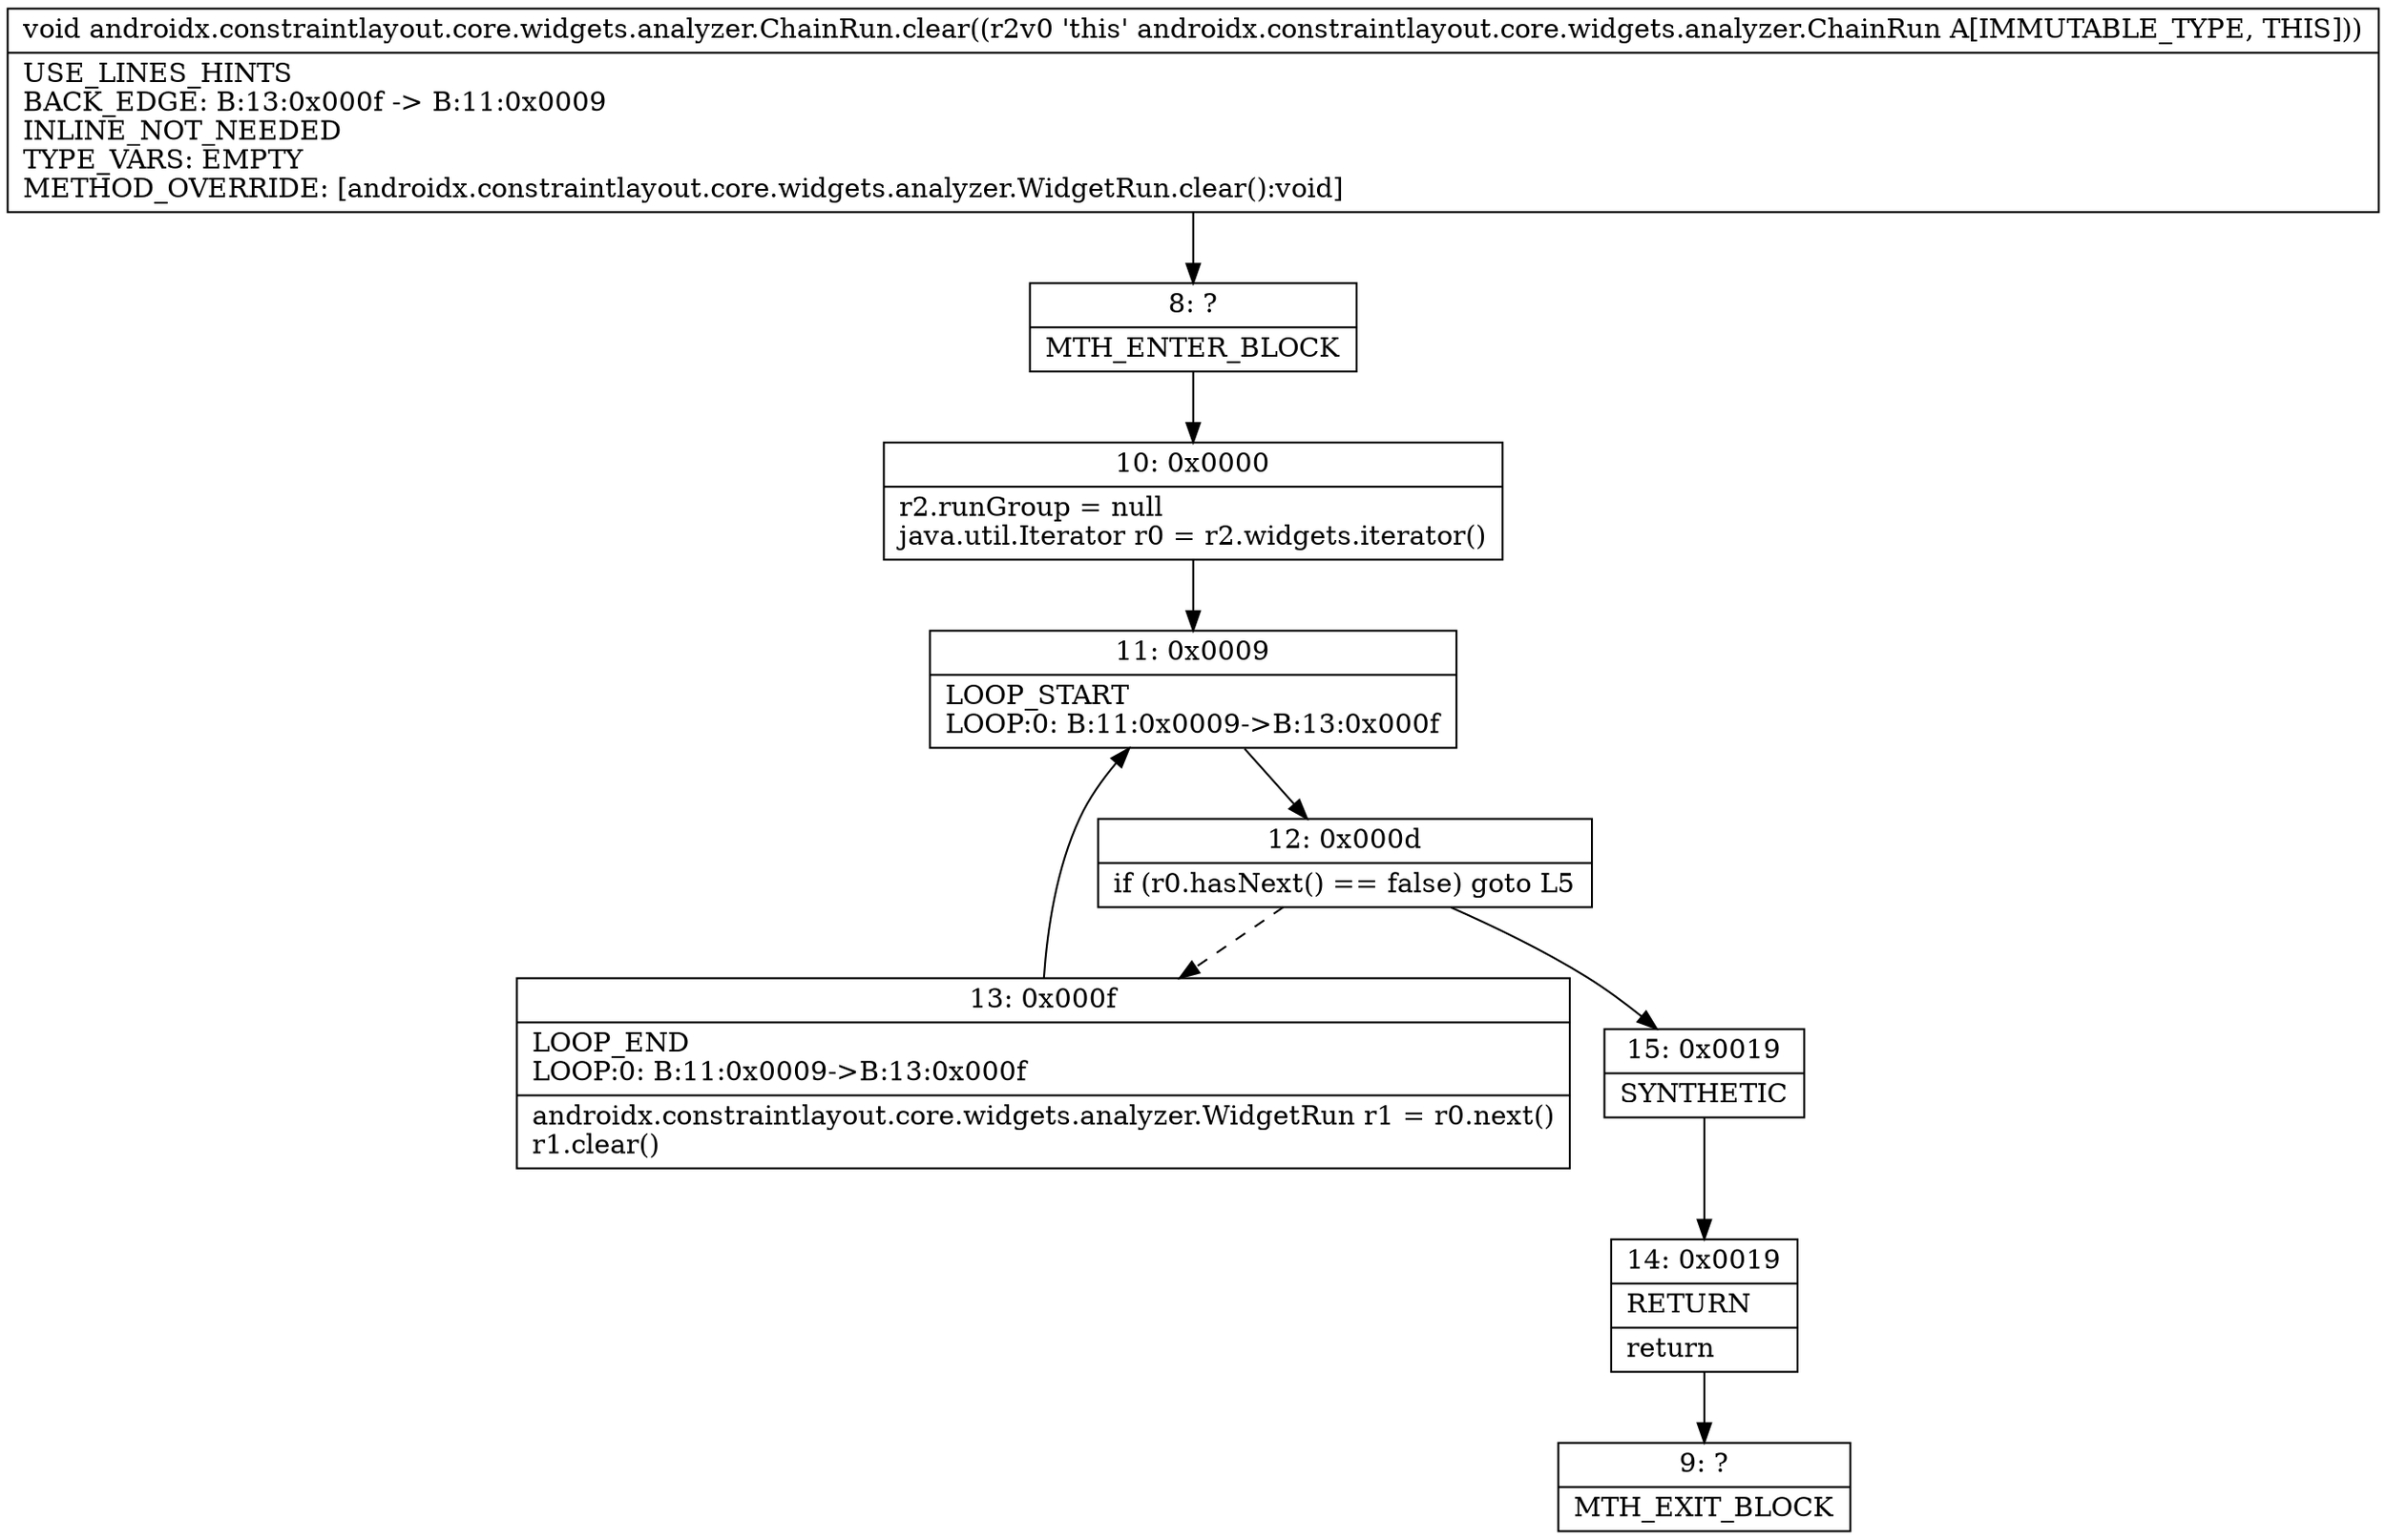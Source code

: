 digraph "CFG forandroidx.constraintlayout.core.widgets.analyzer.ChainRun.clear()V" {
Node_8 [shape=record,label="{8\:\ ?|MTH_ENTER_BLOCK\l}"];
Node_10 [shape=record,label="{10\:\ 0x0000|r2.runGroup = null\ljava.util.Iterator r0 = r2.widgets.iterator()\l}"];
Node_11 [shape=record,label="{11\:\ 0x0009|LOOP_START\lLOOP:0: B:11:0x0009\-\>B:13:0x000f\l}"];
Node_12 [shape=record,label="{12\:\ 0x000d|if (r0.hasNext() == false) goto L5\l}"];
Node_13 [shape=record,label="{13\:\ 0x000f|LOOP_END\lLOOP:0: B:11:0x0009\-\>B:13:0x000f\l|androidx.constraintlayout.core.widgets.analyzer.WidgetRun r1 = r0.next()\lr1.clear()\l}"];
Node_15 [shape=record,label="{15\:\ 0x0019|SYNTHETIC\l}"];
Node_14 [shape=record,label="{14\:\ 0x0019|RETURN\l|return\l}"];
Node_9 [shape=record,label="{9\:\ ?|MTH_EXIT_BLOCK\l}"];
MethodNode[shape=record,label="{void androidx.constraintlayout.core.widgets.analyzer.ChainRun.clear((r2v0 'this' androidx.constraintlayout.core.widgets.analyzer.ChainRun A[IMMUTABLE_TYPE, THIS]))  | USE_LINES_HINTS\lBACK_EDGE: B:13:0x000f \-\> B:11:0x0009\lINLINE_NOT_NEEDED\lTYPE_VARS: EMPTY\lMETHOD_OVERRIDE: [androidx.constraintlayout.core.widgets.analyzer.WidgetRun.clear():void]\l}"];
MethodNode -> Node_8;Node_8 -> Node_10;
Node_10 -> Node_11;
Node_11 -> Node_12;
Node_12 -> Node_13[style=dashed];
Node_12 -> Node_15;
Node_13 -> Node_11;
Node_15 -> Node_14;
Node_14 -> Node_9;
}

